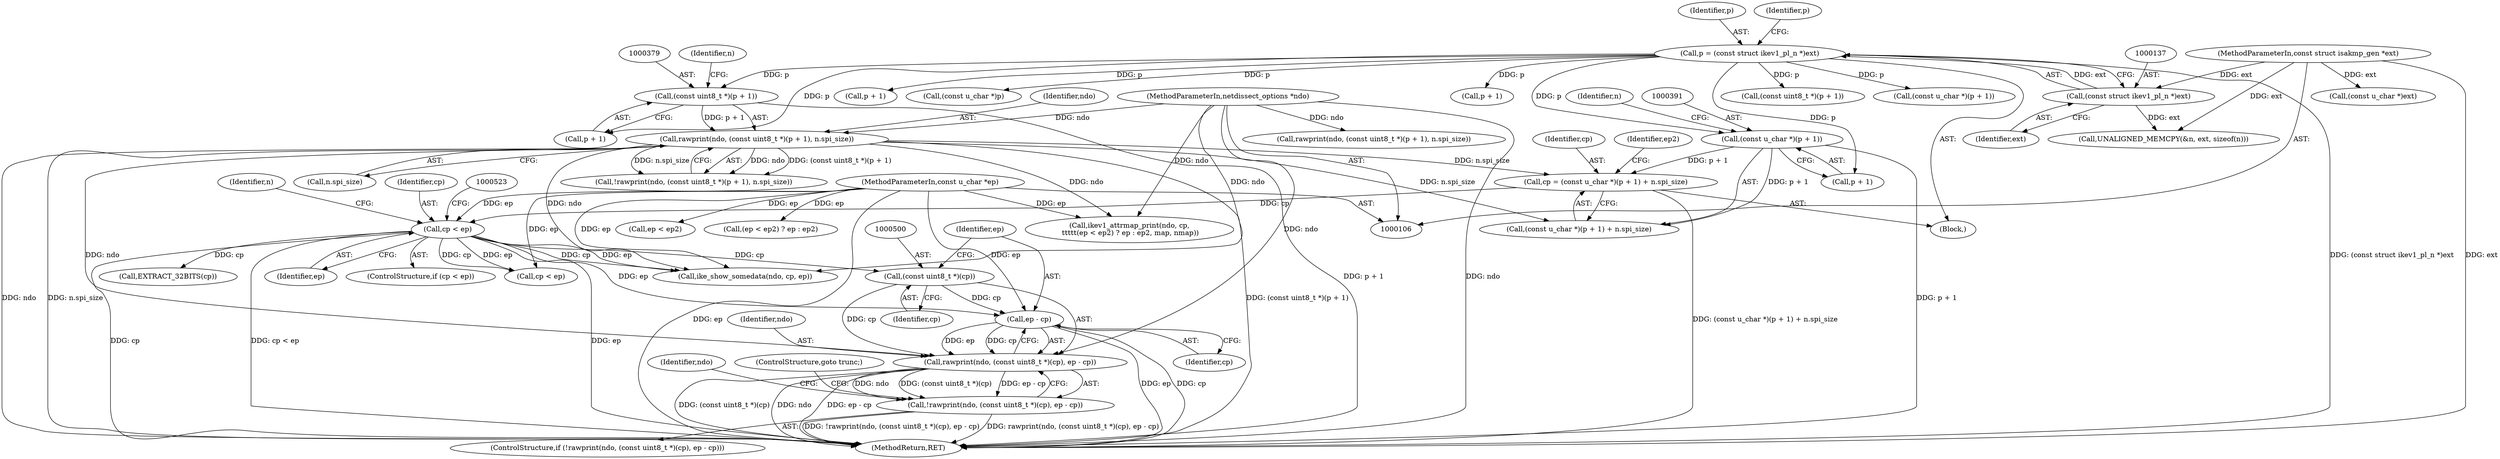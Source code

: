 digraph "0_tcpdump_c2ef693866beae071a24b45c49f9674af1df4028@pointer" {
"1000502" [label="(Call,ep - cp)"];
"1000406" [label="(Call,cp < ep)"];
"1000387" [label="(Call,cp = (const u_char *)(p + 1) + n.spi_size)"];
"1000390" [label="(Call,(const u_char *)(p + 1))"];
"1000134" [label="(Call,p = (const struct ikev1_pl_n *)ext)"];
"1000136" [label="(Call,(const struct ikev1_pl_n *)ext)"];
"1000109" [label="(MethodParameterIn,const struct isakmp_gen *ext)"];
"1000376" [label="(Call,rawprint(ndo, (const uint8_t *)(p + 1), n.spi_size))"];
"1000107" [label="(MethodParameterIn,netdissect_options *ndo)"];
"1000378" [label="(Call,(const uint8_t *)(p + 1))"];
"1000111" [label="(MethodParameterIn,const u_char *ep)"];
"1000499" [label="(Call,(const uint8_t *)(cp))"];
"1000497" [label="(Call,rawprint(ndo, (const uint8_t *)(cp), ep - cp))"];
"1000496" [label="(Call,!rawprint(ndo, (const uint8_t *)(cp), ep - cp))"];
"1000383" [label="(Call,n.spi_size)"];
"1000138" [label="(Identifier,ext)"];
"1000498" [label="(Identifier,ndo)"];
"1000413" [label="(Identifier,n)"];
"1000451" [label="(Call,ep < ep2)"];
"1000502" [label="(Call,ep - cp)"];
"1000496" [label="(Call,!rawprint(ndo, (const uint8_t *)(cp), ep - cp))"];
"1000438" [label="(Call,cp < ep)"];
"1000107" [label="(MethodParameterIn,netdissect_options *ndo)"];
"1000495" [label="(ControlStructure,if (!rawprint(ndo, (const uint8_t *)(cp), ep - cp)))"];
"1000450" [label="(Call,(ep < ep2) ? ep : ep2)"];
"1000508" [label="(Identifier,ndo)"];
"1000522" [label="(Call,(const u_char *)ext)"];
"1000255" [label="(Call,p + 1)"];
"1000536" [label="(MethodReturn,RET)"];
"1000399" [label="(Identifier,ep2)"];
"1000380" [label="(Call,p + 1)"];
"1000401" [label="(Call,(const u_char *)p)"];
"1000251" [label="(Call,rawprint(ndo, (const uint8_t *)(p + 1), n.spi_size))"];
"1000266" [label="(Call,p + 1)"];
"1000375" [label="(Call,!rawprint(ndo, (const uint8_t *)(p + 1), n.spi_size))"];
"1000116" [label="(Block,)"];
"1000474" [label="(Call,EXTRACT_32BITS(cp))"];
"1000378" [label="(Call,(const uint8_t *)(p + 1))"];
"1000503" [label="(Identifier,ep)"];
"1000407" [label="(Identifier,cp)"];
"1000135" [label="(Identifier,p)"];
"1000376" [label="(Call,rawprint(ndo, (const uint8_t *)(p + 1), n.spi_size))"];
"1000111" [label="(MethodParameterIn,const u_char *ep)"];
"1000388" [label="(Identifier,cp)"];
"1000390" [label="(Call,(const u_char *)(p + 1))"];
"1000136" [label="(Call,(const struct ikev1_pl_n *)ext)"];
"1000253" [label="(Call,(const uint8_t *)(p + 1))"];
"1000504" [label="(Identifier,cp)"];
"1000501" [label="(Identifier,cp)"];
"1000497" [label="(Call,rawprint(ndo, (const uint8_t *)(cp), ep - cp))"];
"1000264" [label="(Call,(const u_char *)(p + 1))"];
"1000514" [label="(Call,ike_show_somedata(ndo, cp, ep))"];
"1000142" [label="(Call,UNALIGNED_MEMCPY(&n, ext, sizeof(n)))"];
"1000384" [label="(Identifier,n)"];
"1000406" [label="(Call,cp < ep)"];
"1000392" [label="(Call,p + 1)"];
"1000109" [label="(MethodParameterIn,const struct isakmp_gen *ext)"];
"1000408" [label="(Identifier,ep)"];
"1000405" [label="(ControlStructure,if (cp < ep))"];
"1000377" [label="(Identifier,ndo)"];
"1000141" [label="(Identifier,p)"];
"1000387" [label="(Call,cp = (const u_char *)(p + 1) + n.spi_size)"];
"1000447" [label="(Call,ikev1_attrmap_print(ndo, cp,\n \t\t\t\t\t(ep < ep2) ? ep : ep2, map, nmap))"];
"1000505" [label="(ControlStructure,goto trunc;)"];
"1000396" [label="(Identifier,n)"];
"1000389" [label="(Call,(const u_char *)(p + 1) + n.spi_size)"];
"1000499" [label="(Call,(const uint8_t *)(cp))"];
"1000134" [label="(Call,p = (const struct ikev1_pl_n *)ext)"];
"1000502" -> "1000497"  [label="AST: "];
"1000502" -> "1000504"  [label="CFG: "];
"1000503" -> "1000502"  [label="AST: "];
"1000504" -> "1000502"  [label="AST: "];
"1000497" -> "1000502"  [label="CFG: "];
"1000502" -> "1000536"  [label="DDG: ep"];
"1000502" -> "1000536"  [label="DDG: cp"];
"1000502" -> "1000497"  [label="DDG: ep"];
"1000502" -> "1000497"  [label="DDG: cp"];
"1000406" -> "1000502"  [label="DDG: ep"];
"1000111" -> "1000502"  [label="DDG: ep"];
"1000499" -> "1000502"  [label="DDG: cp"];
"1000406" -> "1000405"  [label="AST: "];
"1000406" -> "1000408"  [label="CFG: "];
"1000407" -> "1000406"  [label="AST: "];
"1000408" -> "1000406"  [label="AST: "];
"1000413" -> "1000406"  [label="CFG: "];
"1000523" -> "1000406"  [label="CFG: "];
"1000406" -> "1000536"  [label="DDG: cp"];
"1000406" -> "1000536"  [label="DDG: ep"];
"1000406" -> "1000536"  [label="DDG: cp < ep"];
"1000387" -> "1000406"  [label="DDG: cp"];
"1000111" -> "1000406"  [label="DDG: ep"];
"1000406" -> "1000438"  [label="DDG: cp"];
"1000406" -> "1000438"  [label="DDG: ep"];
"1000406" -> "1000474"  [label="DDG: cp"];
"1000406" -> "1000499"  [label="DDG: cp"];
"1000406" -> "1000514"  [label="DDG: cp"];
"1000406" -> "1000514"  [label="DDG: ep"];
"1000387" -> "1000116"  [label="AST: "];
"1000387" -> "1000389"  [label="CFG: "];
"1000388" -> "1000387"  [label="AST: "];
"1000389" -> "1000387"  [label="AST: "];
"1000399" -> "1000387"  [label="CFG: "];
"1000387" -> "1000536"  [label="DDG: (const u_char *)(p + 1) + n.spi_size"];
"1000390" -> "1000387"  [label="DDG: p + 1"];
"1000376" -> "1000387"  [label="DDG: n.spi_size"];
"1000390" -> "1000389"  [label="AST: "];
"1000390" -> "1000392"  [label="CFG: "];
"1000391" -> "1000390"  [label="AST: "];
"1000392" -> "1000390"  [label="AST: "];
"1000396" -> "1000390"  [label="CFG: "];
"1000390" -> "1000536"  [label="DDG: p + 1"];
"1000390" -> "1000389"  [label="DDG: p + 1"];
"1000134" -> "1000390"  [label="DDG: p"];
"1000134" -> "1000116"  [label="AST: "];
"1000134" -> "1000136"  [label="CFG: "];
"1000135" -> "1000134"  [label="AST: "];
"1000136" -> "1000134"  [label="AST: "];
"1000141" -> "1000134"  [label="CFG: "];
"1000134" -> "1000536"  [label="DDG: (const struct ikev1_pl_n *)ext"];
"1000136" -> "1000134"  [label="DDG: ext"];
"1000134" -> "1000253"  [label="DDG: p"];
"1000134" -> "1000255"  [label="DDG: p"];
"1000134" -> "1000264"  [label="DDG: p"];
"1000134" -> "1000266"  [label="DDG: p"];
"1000134" -> "1000378"  [label="DDG: p"];
"1000134" -> "1000380"  [label="DDG: p"];
"1000134" -> "1000392"  [label="DDG: p"];
"1000134" -> "1000401"  [label="DDG: p"];
"1000136" -> "1000138"  [label="CFG: "];
"1000137" -> "1000136"  [label="AST: "];
"1000138" -> "1000136"  [label="AST: "];
"1000109" -> "1000136"  [label="DDG: ext"];
"1000136" -> "1000142"  [label="DDG: ext"];
"1000109" -> "1000106"  [label="AST: "];
"1000109" -> "1000536"  [label="DDG: ext"];
"1000109" -> "1000142"  [label="DDG: ext"];
"1000109" -> "1000522"  [label="DDG: ext"];
"1000376" -> "1000375"  [label="AST: "];
"1000376" -> "1000383"  [label="CFG: "];
"1000377" -> "1000376"  [label="AST: "];
"1000378" -> "1000376"  [label="AST: "];
"1000383" -> "1000376"  [label="AST: "];
"1000375" -> "1000376"  [label="CFG: "];
"1000376" -> "1000536"  [label="DDG: ndo"];
"1000376" -> "1000536"  [label="DDG: n.spi_size"];
"1000376" -> "1000536"  [label="DDG: (const uint8_t *)(p + 1)"];
"1000376" -> "1000375"  [label="DDG: ndo"];
"1000376" -> "1000375"  [label="DDG: (const uint8_t *)(p + 1)"];
"1000376" -> "1000375"  [label="DDG: n.spi_size"];
"1000107" -> "1000376"  [label="DDG: ndo"];
"1000378" -> "1000376"  [label="DDG: p + 1"];
"1000376" -> "1000389"  [label="DDG: n.spi_size"];
"1000376" -> "1000447"  [label="DDG: ndo"];
"1000376" -> "1000497"  [label="DDG: ndo"];
"1000376" -> "1000514"  [label="DDG: ndo"];
"1000107" -> "1000106"  [label="AST: "];
"1000107" -> "1000536"  [label="DDG: ndo"];
"1000107" -> "1000251"  [label="DDG: ndo"];
"1000107" -> "1000447"  [label="DDG: ndo"];
"1000107" -> "1000497"  [label="DDG: ndo"];
"1000107" -> "1000514"  [label="DDG: ndo"];
"1000378" -> "1000380"  [label="CFG: "];
"1000379" -> "1000378"  [label="AST: "];
"1000380" -> "1000378"  [label="AST: "];
"1000384" -> "1000378"  [label="CFG: "];
"1000378" -> "1000536"  [label="DDG: p + 1"];
"1000111" -> "1000106"  [label="AST: "];
"1000111" -> "1000536"  [label="DDG: ep"];
"1000111" -> "1000438"  [label="DDG: ep"];
"1000111" -> "1000447"  [label="DDG: ep"];
"1000111" -> "1000451"  [label="DDG: ep"];
"1000111" -> "1000450"  [label="DDG: ep"];
"1000111" -> "1000514"  [label="DDG: ep"];
"1000499" -> "1000497"  [label="AST: "];
"1000499" -> "1000501"  [label="CFG: "];
"1000500" -> "1000499"  [label="AST: "];
"1000501" -> "1000499"  [label="AST: "];
"1000503" -> "1000499"  [label="CFG: "];
"1000499" -> "1000497"  [label="DDG: cp"];
"1000497" -> "1000496"  [label="AST: "];
"1000498" -> "1000497"  [label="AST: "];
"1000496" -> "1000497"  [label="CFG: "];
"1000497" -> "1000536"  [label="DDG: ndo"];
"1000497" -> "1000536"  [label="DDG: ep - cp"];
"1000497" -> "1000536"  [label="DDG: (const uint8_t *)(cp)"];
"1000497" -> "1000496"  [label="DDG: ndo"];
"1000497" -> "1000496"  [label="DDG: (const uint8_t *)(cp)"];
"1000497" -> "1000496"  [label="DDG: ep - cp"];
"1000496" -> "1000495"  [label="AST: "];
"1000505" -> "1000496"  [label="CFG: "];
"1000508" -> "1000496"  [label="CFG: "];
"1000496" -> "1000536"  [label="DDG: !rawprint(ndo, (const uint8_t *)(cp), ep - cp)"];
"1000496" -> "1000536"  [label="DDG: rawprint(ndo, (const uint8_t *)(cp), ep - cp)"];
}
